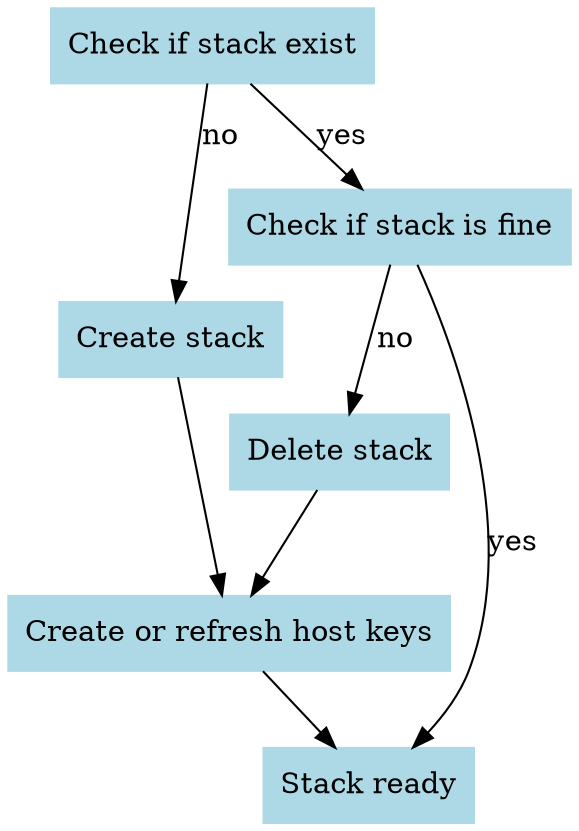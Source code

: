 digraph G {
	a [color=lightblue,style=filled,label="Check if stack exist" shape=box];
	b [color=lightblue,style=filled,label="Create stack" shape=box];
	c [color=lightblue,style=filled,label="Check if stack is fine" shape=box];
	d [color=lightblue,style=filled,label="Delete stack" shape=box];
	e [color=lightblue,style=filled,label="Create or refresh host keys" shape=box];
	f [color=lightblue,style=filled,label="Stack ready" shape=box];

    a -> b [label="no"]
    b -> e
    e -> f

	a -> c [label="yes"]
    c -> f [label="yes"]

    c -> d [label="no"]
    d -> e
}
